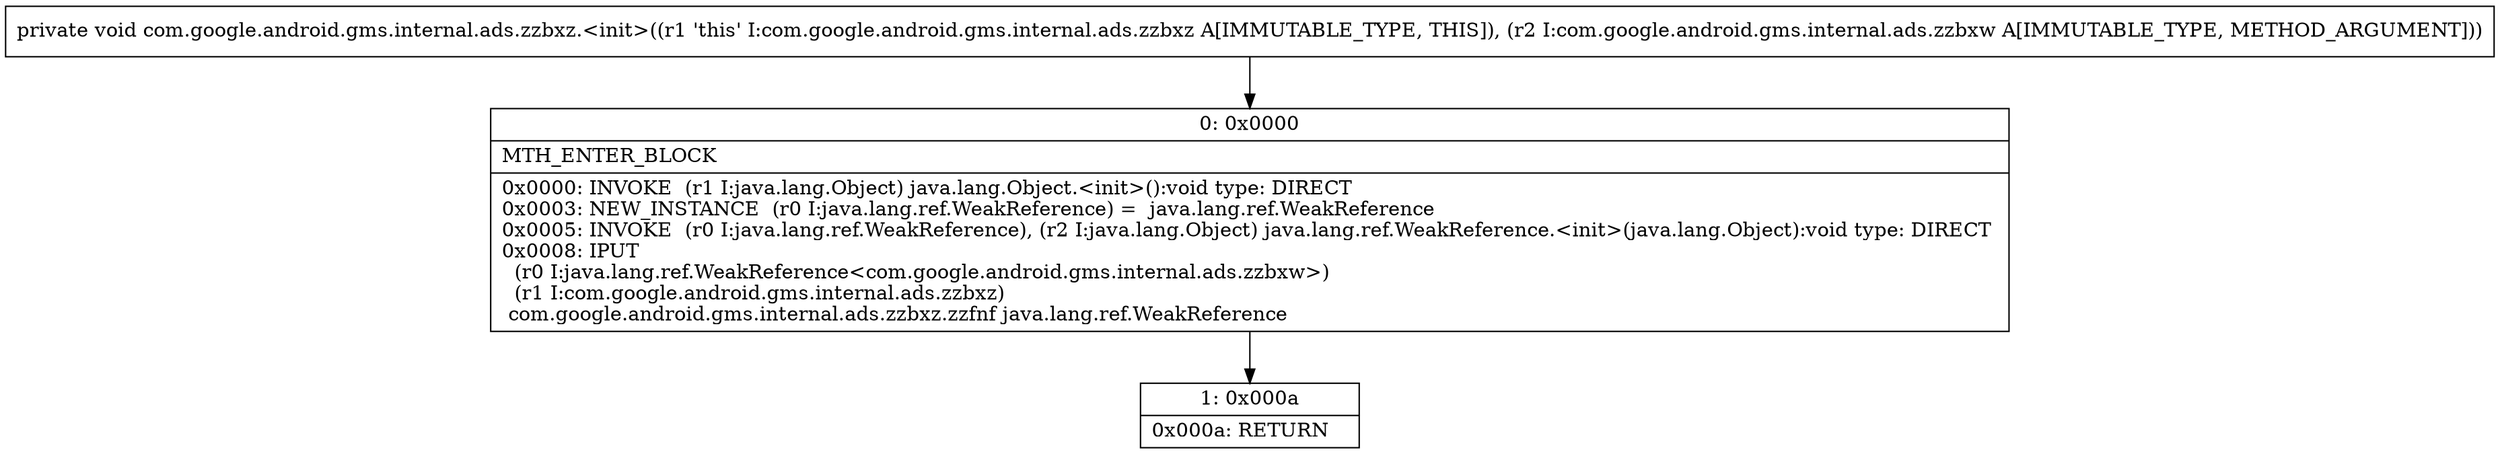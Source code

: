 digraph "CFG forcom.google.android.gms.internal.ads.zzbxz.\<init\>(Lcom\/google\/android\/gms\/internal\/ads\/zzbxw;)V" {
Node_0 [shape=record,label="{0\:\ 0x0000|MTH_ENTER_BLOCK\l|0x0000: INVOKE  (r1 I:java.lang.Object) java.lang.Object.\<init\>():void type: DIRECT \l0x0003: NEW_INSTANCE  (r0 I:java.lang.ref.WeakReference) =  java.lang.ref.WeakReference \l0x0005: INVOKE  (r0 I:java.lang.ref.WeakReference), (r2 I:java.lang.Object) java.lang.ref.WeakReference.\<init\>(java.lang.Object):void type: DIRECT \l0x0008: IPUT  \l  (r0 I:java.lang.ref.WeakReference\<com.google.android.gms.internal.ads.zzbxw\>)\l  (r1 I:com.google.android.gms.internal.ads.zzbxz)\l com.google.android.gms.internal.ads.zzbxz.zzfnf java.lang.ref.WeakReference \l}"];
Node_1 [shape=record,label="{1\:\ 0x000a|0x000a: RETURN   \l}"];
MethodNode[shape=record,label="{private void com.google.android.gms.internal.ads.zzbxz.\<init\>((r1 'this' I:com.google.android.gms.internal.ads.zzbxz A[IMMUTABLE_TYPE, THIS]), (r2 I:com.google.android.gms.internal.ads.zzbxw A[IMMUTABLE_TYPE, METHOD_ARGUMENT])) }"];
MethodNode -> Node_0;
Node_0 -> Node_1;
}

